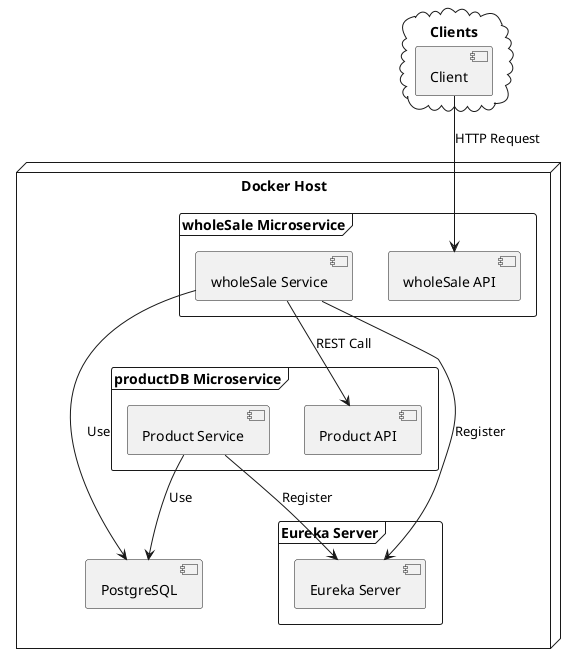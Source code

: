 @startuml

node "Docker Host" {
    [PostgreSQL] as postgres

    frame "Eureka Server" {
        [Eureka Server] as eureka
    }

    frame "productDB Microservice" {
        [Product API]
        [Product Service] --> eureka : Register
        [Product Service] --> postgres : Use
    }

    frame "wholeSale Microservice" {
        [wholeSale API]
        [wholeSale Service] --> eureka : Register
        [wholeSale Service] --> [Product API] : REST Call
        [wholeSale Service] --> postgres : Use
    }
}

cloud "Clients" {
    [Client]
    [Client] --> [wholeSale API] : HTTP Request
}

@enduml
